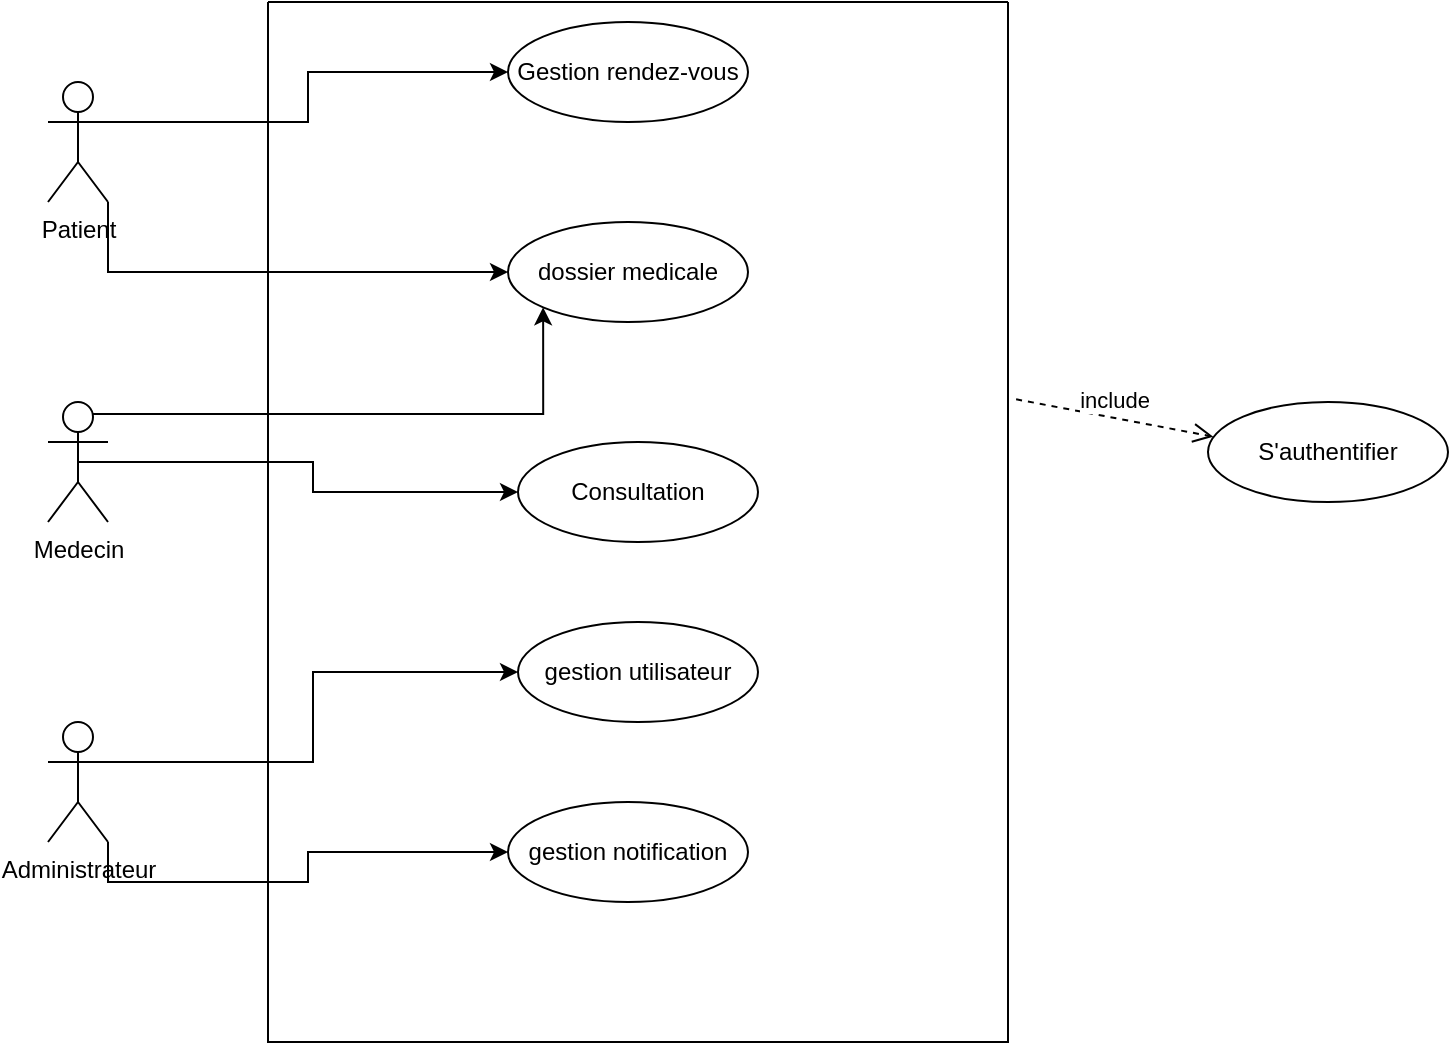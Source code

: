 <mxfile version="24.7.17">
  <diagram name="Page-1" id="8lmGa4qclMKfXUnyxW7s">
    <mxGraphModel dx="1477" dy="589" grid="1" gridSize="10" guides="1" tooltips="1" connect="1" arrows="1" fold="1" page="1" pageScale="1" pageWidth="827" pageHeight="1169" math="0" shadow="0">
      <root>
        <mxCell id="0" />
        <mxCell id="1" parent="0" />
        <mxCell id="ojBW91AAqtT7JltBVV-8-1" value="" style="swimlane;startSize=0;" vertex="1" parent="1">
          <mxGeometry x="190" y="40" width="370" height="520" as="geometry" />
        </mxCell>
        <mxCell id="ojBW91AAqtT7JltBVV-8-5" value="Gestion rendez-vous" style="ellipse;whiteSpace=wrap;html=1;" vertex="1" parent="ojBW91AAqtT7JltBVV-8-1">
          <mxGeometry x="120" y="10" width="120" height="50" as="geometry" />
        </mxCell>
        <mxCell id="ojBW91AAqtT7JltBVV-8-6" value="dossier medicale" style="ellipse;whiteSpace=wrap;html=1;" vertex="1" parent="ojBW91AAqtT7JltBVV-8-1">
          <mxGeometry x="120" y="110" width="120" height="50" as="geometry" />
        </mxCell>
        <mxCell id="ojBW91AAqtT7JltBVV-8-7" value="Consultation" style="ellipse;whiteSpace=wrap;html=1;" vertex="1" parent="ojBW91AAqtT7JltBVV-8-1">
          <mxGeometry x="125" y="220" width="120" height="50" as="geometry" />
        </mxCell>
        <mxCell id="ojBW91AAqtT7JltBVV-8-8" value="gestion utilisateur" style="ellipse;whiteSpace=wrap;html=1;" vertex="1" parent="ojBW91AAqtT7JltBVV-8-1">
          <mxGeometry x="125" y="310" width="120" height="50" as="geometry" />
        </mxCell>
        <mxCell id="ojBW91AAqtT7JltBVV-8-9" value="gestion notification" style="ellipse;whiteSpace=wrap;html=1;" vertex="1" parent="ojBW91AAqtT7JltBVV-8-1">
          <mxGeometry x="120" y="400" width="120" height="50" as="geometry" />
        </mxCell>
        <mxCell id="ojBW91AAqtT7JltBVV-8-10" style="edgeStyle=orthogonalEdgeStyle;rounded=0;orthogonalLoop=1;jettySize=auto;html=1;exitX=1;exitY=0.333;exitDx=0;exitDy=0;exitPerimeter=0;entryX=0;entryY=0.5;entryDx=0;entryDy=0;" edge="1" parent="1" source="ojBW91AAqtT7JltBVV-8-2" target="ojBW91AAqtT7JltBVV-8-5">
          <mxGeometry relative="1" as="geometry" />
        </mxCell>
        <mxCell id="ojBW91AAqtT7JltBVV-8-11" style="edgeStyle=orthogonalEdgeStyle;rounded=0;orthogonalLoop=1;jettySize=auto;html=1;exitX=1;exitY=1;exitDx=0;exitDy=0;exitPerimeter=0;entryX=0;entryY=0.5;entryDx=0;entryDy=0;" edge="1" parent="1" source="ojBW91AAqtT7JltBVV-8-2" target="ojBW91AAqtT7JltBVV-8-6">
          <mxGeometry relative="1" as="geometry" />
        </mxCell>
        <mxCell id="ojBW91AAqtT7JltBVV-8-2" value="Patient" style="shape=umlActor;verticalLabelPosition=bottom;verticalAlign=top;html=1;outlineConnect=0;" vertex="1" parent="1">
          <mxGeometry x="80" y="80" width="30" height="60" as="geometry" />
        </mxCell>
        <mxCell id="ojBW91AAqtT7JltBVV-8-14" style="edgeStyle=orthogonalEdgeStyle;rounded=0;orthogonalLoop=1;jettySize=auto;html=1;exitX=0.75;exitY=0.1;exitDx=0;exitDy=0;exitPerimeter=0;entryX=0;entryY=1;entryDx=0;entryDy=0;" edge="1" parent="1" source="ojBW91AAqtT7JltBVV-8-3" target="ojBW91AAqtT7JltBVV-8-6">
          <mxGeometry relative="1" as="geometry" />
        </mxCell>
        <mxCell id="ojBW91AAqtT7JltBVV-8-15" style="edgeStyle=orthogonalEdgeStyle;rounded=0;orthogonalLoop=1;jettySize=auto;html=1;exitX=0.5;exitY=0.5;exitDx=0;exitDy=0;exitPerimeter=0;" edge="1" parent="1" source="ojBW91AAqtT7JltBVV-8-3" target="ojBW91AAqtT7JltBVV-8-7">
          <mxGeometry relative="1" as="geometry" />
        </mxCell>
        <mxCell id="ojBW91AAqtT7JltBVV-8-3" value="Medecin" style="shape=umlActor;verticalLabelPosition=bottom;verticalAlign=top;html=1;outlineConnect=0;" vertex="1" parent="1">
          <mxGeometry x="80" y="240" width="30" height="60" as="geometry" />
        </mxCell>
        <mxCell id="ojBW91AAqtT7JltBVV-8-16" style="edgeStyle=orthogonalEdgeStyle;rounded=0;orthogonalLoop=1;jettySize=auto;html=1;exitX=1;exitY=0.333;exitDx=0;exitDy=0;exitPerimeter=0;" edge="1" parent="1" source="ojBW91AAqtT7JltBVV-8-4" target="ojBW91AAqtT7JltBVV-8-8">
          <mxGeometry relative="1" as="geometry" />
        </mxCell>
        <mxCell id="ojBW91AAqtT7JltBVV-8-17" style="edgeStyle=orthogonalEdgeStyle;rounded=0;orthogonalLoop=1;jettySize=auto;html=1;exitX=1;exitY=1;exitDx=0;exitDy=0;exitPerimeter=0;entryX=0;entryY=0.5;entryDx=0;entryDy=0;" edge="1" parent="1" source="ojBW91AAqtT7JltBVV-8-4" target="ojBW91AAqtT7JltBVV-8-9">
          <mxGeometry relative="1" as="geometry" />
        </mxCell>
        <mxCell id="ojBW91AAqtT7JltBVV-8-4" value="Administrateur" style="shape=umlActor;verticalLabelPosition=bottom;verticalAlign=top;html=1;outlineConnect=0;" vertex="1" parent="1">
          <mxGeometry x="80" y="400" width="30" height="60" as="geometry" />
        </mxCell>
        <mxCell id="ojBW91AAqtT7JltBVV-8-18" value="S&#39;authentifier" style="ellipse;whiteSpace=wrap;html=1;" vertex="1" parent="1">
          <mxGeometry x="660" y="240" width="120" height="50" as="geometry" />
        </mxCell>
        <mxCell id="ojBW91AAqtT7JltBVV-8-19" value="include" style="html=1;verticalAlign=bottom;endArrow=open;dashed=1;endSize=8;curved=0;rounded=0;exitX=1.011;exitY=0.382;exitDx=0;exitDy=0;exitPerimeter=0;entryX=0.022;entryY=0.347;entryDx=0;entryDy=0;entryPerimeter=0;" edge="1" parent="1" source="ojBW91AAqtT7JltBVV-8-1" target="ojBW91AAqtT7JltBVV-8-18">
          <mxGeometry relative="1" as="geometry">
            <mxPoint x="620" y="180" as="sourcePoint" />
            <mxPoint x="620" y="250" as="targetPoint" />
          </mxGeometry>
        </mxCell>
      </root>
    </mxGraphModel>
  </diagram>
</mxfile>
